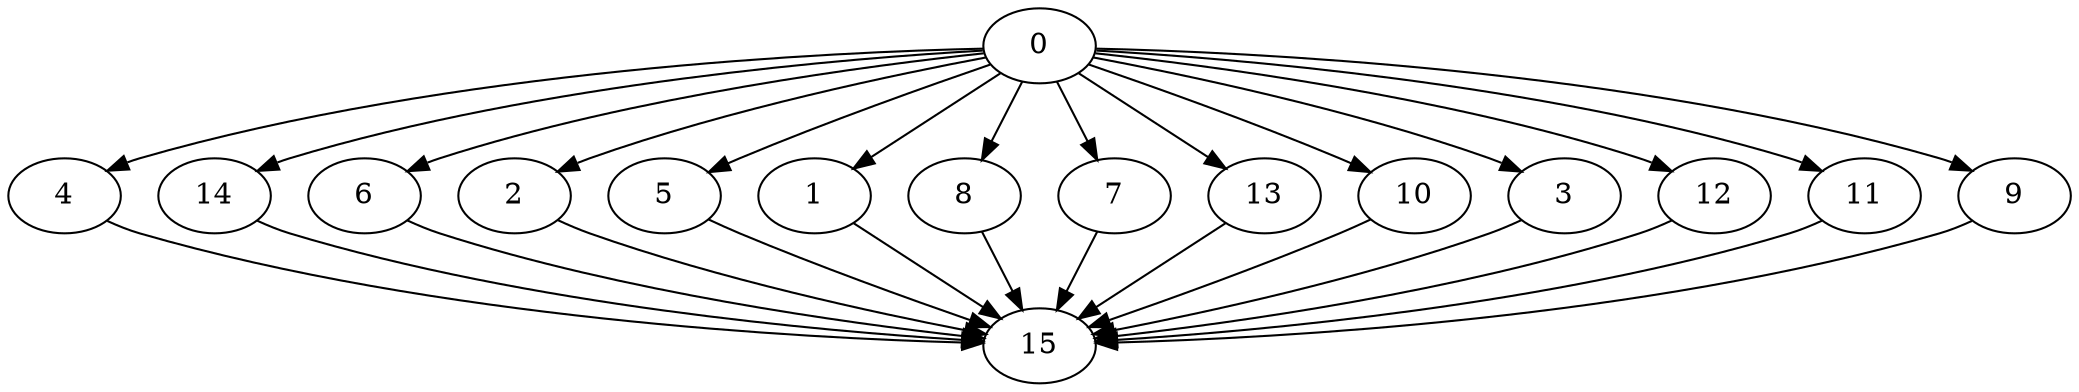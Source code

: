 digraph "Fork_Join_Nodes_16_CCR_0.10_WeightType_Random#9" {
	graph ["Duplicate states"=0,
		GraphType=F_J,
		"Max states in OPEN"=0,
		Modes="120000ms; topo-ordered tasks, ; Pruning: task equivalence, fixed order ready list, ; F-value: ; Optimisation: best schedule length (\
SL) optimisation on equal, ",
		NumberOfTasks=16,
		"Pruned using list schedule length"=56885,
		"States removed from OPEN"=0,
		TargetSystem="Homogeneous-4",
		"Time to schedule (ms)"=552,
		"Total idle time"=290,
		"Total schedule length"=540,
		"Total sequential time"=1670,
		"Total states created"=131665
	];
	0	["Finish time"=93,
		Processor=0,
		"Start time"=0,
		Weight=93];
	4	["Finish time"=286,
		Processor=1,
		"Start time"=100,
		Weight=186];
	0 -> 4	[Weight=7];
	14	["Finish time"=482,
		Processor=0,
		"Start time"=315,
		Weight=167];
	0 -> 14	[Weight=10];
	6	["Finish time"=243,
		Processor=2,
		"Start time"=95,
		Weight=148];
	0 -> 6	[Weight=2];
	2	["Finish time"=484,
		Processor=3,
		"Start time"=336,
		Weight=148];
	0 -> 2	[Weight=6];
	5	["Finish time"=336,
		Processor=3,
		"Start time"=206,
		Weight=130];
	0 -> 5	[Weight=2];
	1	["Finish time"=466,
		Processor=2,
		"Start time"=336,
		Weight=130];
	0 -> 1	[Weight=10];
	8	["Finish time"=206,
		Processor=3,
		"Start time"=95,
		Weight=111];
	0 -> 8	[Weight=2];
	7	["Finish time"=336,
		Processor=2,
		"Start time"=243,
		Weight=93];
	0 -> 7	[Weight=10];
	13	["Finish time"=472,
		Processor=1,
		"Start time"=379,
		Weight=93];
	0 -> 13	[Weight=3];
	10	["Finish time"=379,
		Processor=1,
		"Start time"=286,
		Weight=93];
	0 -> 10	[Weight=6];
	3	["Finish time"=167,
		Processor=0,
		"Start time"=93,
		Weight=74];
	0 -> 3	[Weight=5];
	12	["Finish time"=241,
		Processor=0,
		"Start time"=167,
		Weight=74];
	0 -> 12	[Weight=6];
	11	["Finish time"=278,
		Processor=0,
		"Start time"=241,
		Weight=37];
	0 -> 11	[Weight=6];
	9	["Finish time"=315,
		Processor=0,
		"Start time"=278,
		Weight=37];
	0 -> 9	[Weight=8];
	15	["Finish time"=540,
		Processor=3,
		"Start time"=484,
		Weight=56];
	4 -> 15	[Weight=7];
	14 -> 15	[Weight=2];
	6 -> 15	[Weight=10];
	2 -> 15	[Weight=6];
	5 -> 15	[Weight=7];
	1 -> 15	[Weight=4];
	8 -> 15	[Weight=8];
	7 -> 15	[Weight=9];
	13 -> 15	[Weight=9];
	10 -> 15	[Weight=2];
	3 -> 15	[Weight=8];
	12 -> 15	[Weight=5];
	11 -> 15	[Weight=4];
	9 -> 15	[Weight=3];
}
